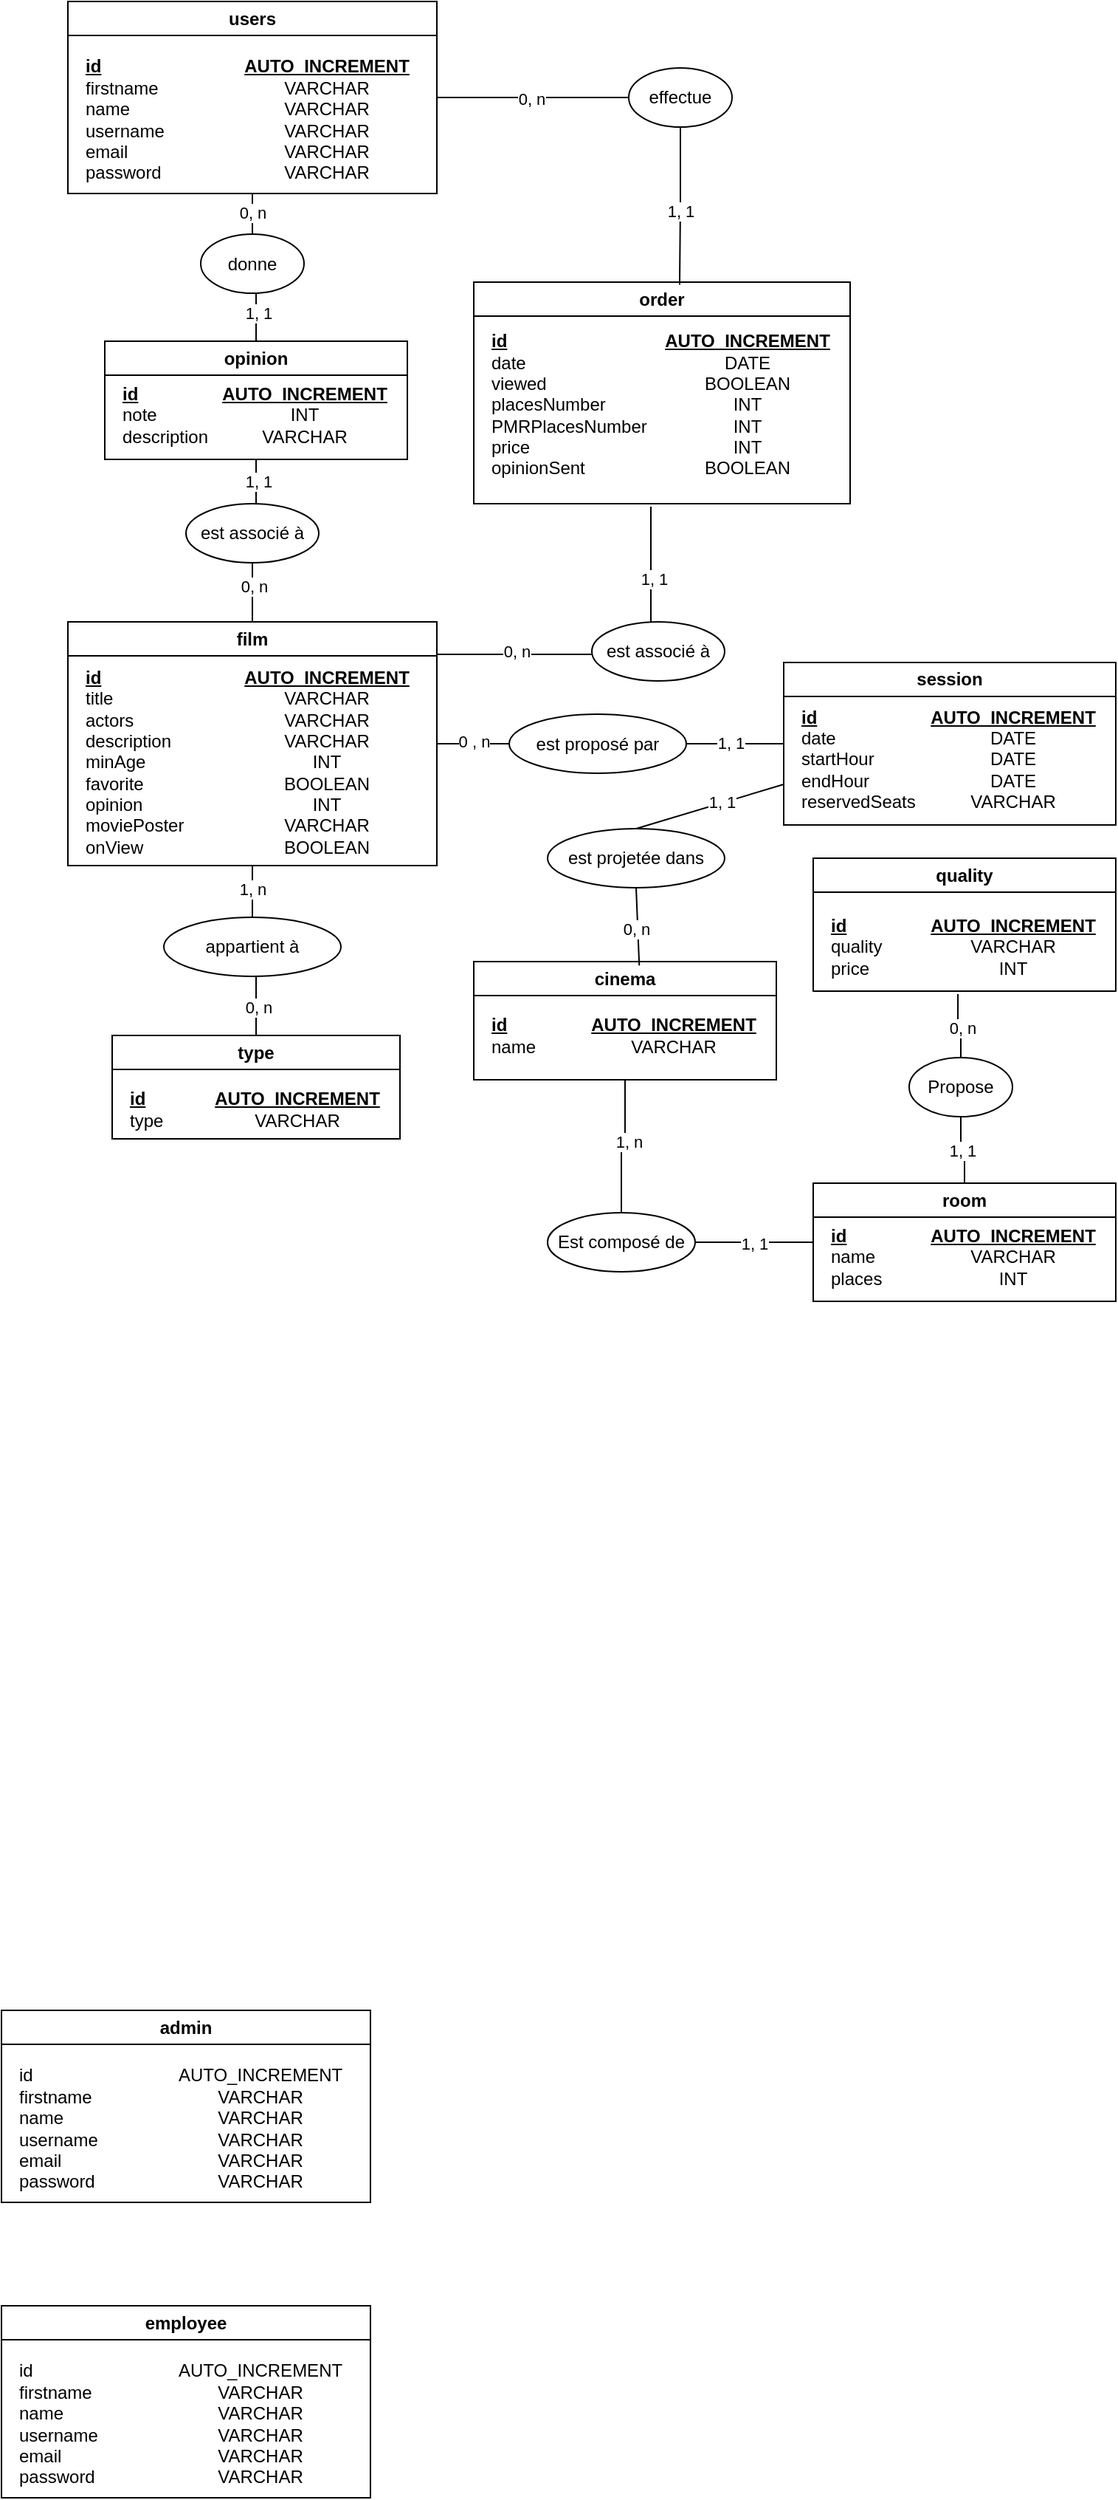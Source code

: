 <mxfile version="26.2.12">
  <diagram name="Page-1" id="671RRiFCWpEk_SXeamfu">
    <mxGraphModel dx="948" dy="1792" grid="1" gridSize="10" guides="1" tooltips="1" connect="1" arrows="1" fold="1" page="1" pageScale="1" pageWidth="827" pageHeight="1169" math="0" shadow="0">
      <root>
        <mxCell id="0" />
        <mxCell id="1" parent="0" />
        <mxCell id="kYReCTsqhSqgmGwsNXHj-63" style="edgeStyle=orthogonalEdgeStyle;rounded=0;orthogonalLoop=1;jettySize=auto;html=1;exitX=1;exitY=0.5;exitDx=0;exitDy=0;entryX=0;entryY=0.5;entryDx=0;entryDy=0;strokeColor=default;endArrow=none;endFill=0;" parent="1" source="kYReCTsqhSqgmGwsNXHj-41" target="kYReCTsqhSqgmGwsNXHj-62" edge="1">
          <mxGeometry relative="1" as="geometry" />
        </mxCell>
        <mxCell id="kYReCTsqhSqgmGwsNXHj-65" value="0 , n" style="edgeLabel;html=1;align=center;verticalAlign=middle;resizable=0;points=[];" parent="kYReCTsqhSqgmGwsNXHj-63" vertex="1" connectable="0">
          <mxGeometry y="2" relative="1" as="geometry">
            <mxPoint as="offset" />
          </mxGeometry>
        </mxCell>
        <mxCell id="kYReCTsqhSqgmGwsNXHj-41" value="film" style="swimlane;whiteSpace=wrap;html=1;fillColor=#FFFFFF;gradientColor=none;swimlaneLine=1;rounded=0;shadow=0;glass=0;startSize=23;" parent="1" vertex="1">
          <mxGeometry x="55" y="-120" width="250" height="165" as="geometry" />
        </mxCell>
        <mxCell id="kYReCTsqhSqgmGwsNXHj-42" value="&lt;b&gt;&lt;u&gt;AUTO_INCREMENT&lt;/u&gt;&lt;/b&gt;&lt;div&gt;VARCHAR&lt;/div&gt;&lt;div&gt;VARCHAR&lt;/div&gt;&lt;div&gt;VARCHAR&lt;/div&gt;&lt;div&gt;INT&lt;/div&gt;&lt;div&gt;BOOLEAN&lt;/div&gt;&lt;div&gt;INT&lt;/div&gt;&lt;div&gt;VARCHAR&lt;/div&gt;&lt;div&gt;BOOLEAN&lt;/div&gt;" style="text;html=1;align=center;verticalAlign=middle;resizable=0;points=[];autosize=1;strokeColor=none;fillColor=none;" parent="kYReCTsqhSqgmGwsNXHj-41" vertex="1">
          <mxGeometry x="105" y="25" width="140" height="140" as="geometry" />
        </mxCell>
        <mxCell id="kYReCTsqhSqgmGwsNXHj-43" value="&lt;b&gt;&lt;u&gt;id&lt;/u&gt;&lt;/b&gt;&lt;div&gt;title&lt;/div&gt;&lt;div style=&quot;&quot;&gt;actors&lt;/div&gt;&lt;div&gt;description&lt;/div&gt;&lt;div&gt;minAge&lt;/div&gt;&lt;div&gt;favorite&lt;/div&gt;&lt;div&gt;opinion&lt;/div&gt;&lt;div&gt;moviePoster&lt;/div&gt;&lt;div&gt;onView&lt;/div&gt;" style="text;html=1;align=left;verticalAlign=middle;resizable=0;points=[];autosize=1;strokeColor=none;fillColor=none;" parent="kYReCTsqhSqgmGwsNXHj-41" vertex="1">
          <mxGeometry x="10" y="25" width="90" height="140" as="geometry" />
        </mxCell>
        <mxCell id="kYReCTsqhSqgmGwsNXHj-59" value="session" style="swimlane;whiteSpace=wrap;html=1;fillColor=#FFFFFF;gradientColor=none;swimlaneLine=1;rounded=0;shadow=0;glass=0;" parent="1" vertex="1">
          <mxGeometry x="540" y="-92.5" width="225" height="110" as="geometry" />
        </mxCell>
        <mxCell id="kYReCTsqhSqgmGwsNXHj-60" value="&lt;b&gt;&lt;u&gt;AUTO_INCREMENT&lt;/u&gt;&lt;/b&gt;&lt;div&gt;&lt;span style=&quot;background-color: transparent; color: light-dark(rgb(0, 0, 0), rgb(255, 255, 255));&quot;&gt;DATE&lt;/span&gt;&lt;div&gt;DATE&lt;/div&gt;&lt;div&gt;DATE&lt;/div&gt;&lt;div&gt;VARCHAR&lt;/div&gt;&lt;/div&gt;" style="text;html=1;align=center;verticalAlign=middle;resizable=0;points=[];autosize=1;strokeColor=none;fillColor=none;" parent="kYReCTsqhSqgmGwsNXHj-59" vertex="1">
          <mxGeometry x="85" y="20" width="140" height="90" as="geometry" />
        </mxCell>
        <mxCell id="kYReCTsqhSqgmGwsNXHj-61" value="&lt;b&gt;&lt;u&gt;id&lt;/u&gt;&lt;/b&gt;&lt;div&gt;&lt;div&gt;date&lt;/div&gt;&lt;/div&gt;&lt;div style=&quot;&quot;&gt;startHour&lt;/div&gt;&lt;div&gt;endHour&lt;/div&gt;&lt;div&gt;reservedSeats&lt;/div&gt;" style="text;html=1;align=left;verticalAlign=middle;resizable=0;points=[];autosize=1;strokeColor=none;fillColor=none;" parent="kYReCTsqhSqgmGwsNXHj-59" vertex="1">
          <mxGeometry x="10" y="20" width="100" height="90" as="geometry" />
        </mxCell>
        <mxCell id="kYReCTsqhSqgmGwsNXHj-64" style="edgeStyle=orthogonalEdgeStyle;rounded=0;orthogonalLoop=1;jettySize=auto;html=1;exitX=1;exitY=0.5;exitDx=0;exitDy=0;endArrow=none;endFill=1;startFill=0;entryX=0;entryY=0.5;entryDx=0;entryDy=0;" parent="1" source="kYReCTsqhSqgmGwsNXHj-62" target="kYReCTsqhSqgmGwsNXHj-59" edge="1">
          <mxGeometry relative="1" as="geometry">
            <mxPoint x="470" y="90" as="targetPoint" />
          </mxGeometry>
        </mxCell>
        <mxCell id="kYReCTsqhSqgmGwsNXHj-66" value="1, 1" style="edgeLabel;html=1;align=center;verticalAlign=middle;resizable=0;points=[];" parent="kYReCTsqhSqgmGwsNXHj-64" vertex="1" connectable="0">
          <mxGeometry x="-0.1" y="1" relative="1" as="geometry">
            <mxPoint as="offset" />
          </mxGeometry>
        </mxCell>
        <mxCell id="kYReCTsqhSqgmGwsNXHj-62" value="est proposé par" style="ellipse;whiteSpace=wrap;html=1;" parent="1" vertex="1">
          <mxGeometry x="354" y="-57.5" width="120" height="40" as="geometry" />
        </mxCell>
        <mxCell id="kYReCTsqhSqgmGwsNXHj-84" style="edgeStyle=orthogonalEdgeStyle;rounded=0;orthogonalLoop=1;jettySize=auto;html=1;exitX=0.5;exitY=0;exitDx=0;exitDy=0;entryX=0.5;entryY=1;entryDx=0;entryDy=0;endArrow=none;endFill=0;" parent="1" source="kYReCTsqhSqgmGwsNXHj-67" target="kYReCTsqhSqgmGwsNXHj-83" edge="1">
          <mxGeometry relative="1" as="geometry" />
        </mxCell>
        <mxCell id="kYReCTsqhSqgmGwsNXHj-86" value="1, 1" style="edgeLabel;html=1;align=center;verticalAlign=middle;resizable=0;points=[];" parent="kYReCTsqhSqgmGwsNXHj-84" vertex="1" connectable="0">
          <mxGeometry x="0.044" y="-1" relative="1" as="geometry">
            <mxPoint as="offset" />
          </mxGeometry>
        </mxCell>
        <mxCell id="kYReCTsqhSqgmGwsNXHj-67" value="room" style="swimlane;whiteSpace=wrap;html=1;fillColor=#FFFFFF;gradientColor=none;swimlaneLine=1;rounded=0;shadow=0;glass=0;" parent="1" vertex="1">
          <mxGeometry x="560" y="260" width="205" height="80" as="geometry" />
        </mxCell>
        <mxCell id="kYReCTsqhSqgmGwsNXHj-68" value="&lt;u&gt;&lt;b&gt;AUTO_INCREMENT&lt;/b&gt;&lt;/u&gt;&lt;div&gt;VARCHAR&lt;/div&gt;&lt;div&gt;INT&lt;/div&gt;" style="text;html=1;align=center;verticalAlign=middle;resizable=0;points=[];autosize=1;strokeColor=none;fillColor=none;" parent="kYReCTsqhSqgmGwsNXHj-67" vertex="1">
          <mxGeometry x="65" y="20" width="140" height="60" as="geometry" />
        </mxCell>
        <mxCell id="kYReCTsqhSqgmGwsNXHj-69" value="&lt;b&gt;&lt;u&gt;id&lt;/u&gt;&lt;/b&gt;&lt;div&gt;name&lt;br&gt;&lt;div&gt;places&lt;/div&gt;&lt;/div&gt;" style="text;html=1;align=left;verticalAlign=middle;resizable=0;points=[];autosize=1;strokeColor=none;fillColor=none;" parent="kYReCTsqhSqgmGwsNXHj-67" vertex="1">
          <mxGeometry x="10" y="20" width="60" height="60" as="geometry" />
        </mxCell>
        <mxCell id="kYReCTsqhSqgmGwsNXHj-70" value="quality" style="swimlane;whiteSpace=wrap;html=1;fillColor=#FFFFFF;gradientColor=none;swimlaneLine=1;rounded=0;shadow=0;glass=0;" parent="1" vertex="1">
          <mxGeometry x="560" y="40" width="205" height="90" as="geometry" />
        </mxCell>
        <mxCell id="kYReCTsqhSqgmGwsNXHj-71" value="&lt;b&gt;&lt;u&gt;AUTO_INCREMENT&lt;/u&gt;&lt;/b&gt;&lt;div&gt;VARCHAR&lt;/div&gt;&lt;div&gt;INT&lt;/div&gt;" style="text;html=1;align=center;verticalAlign=middle;resizable=0;points=[];autosize=1;strokeColor=none;fillColor=none;" parent="kYReCTsqhSqgmGwsNXHj-70" vertex="1">
          <mxGeometry x="65" y="30" width="140" height="60" as="geometry" />
        </mxCell>
        <mxCell id="kYReCTsqhSqgmGwsNXHj-72" value="&lt;b&gt;&lt;u&gt;id&lt;/u&gt;&lt;/b&gt;&lt;div&gt;quality&lt;br&gt;&lt;div&gt;price&lt;/div&gt;&lt;/div&gt;" style="text;html=1;align=left;verticalAlign=middle;resizable=0;points=[];autosize=1;strokeColor=none;fillColor=none;" parent="kYReCTsqhSqgmGwsNXHj-70" vertex="1">
          <mxGeometry x="10" y="30" width="60" height="60" as="geometry" />
        </mxCell>
        <mxCell id="kYReCTsqhSqgmGwsNXHj-73" value="cinema" style="swimlane;whiteSpace=wrap;html=1;fillColor=#FFFFFF;gradientColor=none;swimlaneLine=1;rounded=0;shadow=0;glass=0;" parent="1" vertex="1">
          <mxGeometry x="330" y="110" width="205" height="80" as="geometry" />
        </mxCell>
        <mxCell id="kYReCTsqhSqgmGwsNXHj-74" value="&lt;b&gt;&lt;u&gt;AUTO_INCREMENT&lt;/u&gt;&lt;/b&gt;&lt;div&gt;VARCHAR&lt;/div&gt;" style="text;html=1;align=center;verticalAlign=middle;resizable=0;points=[];autosize=1;strokeColor=none;fillColor=none;" parent="kYReCTsqhSqgmGwsNXHj-73" vertex="1">
          <mxGeometry x="65" y="30" width="140" height="40" as="geometry" />
        </mxCell>
        <mxCell id="kYReCTsqhSqgmGwsNXHj-75" value="&lt;u style=&quot;&quot;&gt;&lt;b&gt;id&lt;/b&gt;&lt;/u&gt;&lt;div&gt;name&lt;/div&gt;" style="text;html=1;align=left;verticalAlign=middle;resizable=0;points=[];autosize=1;strokeColor=none;fillColor=none;" parent="kYReCTsqhSqgmGwsNXHj-73" vertex="1">
          <mxGeometry x="10" y="30" width="50" height="40" as="geometry" />
        </mxCell>
        <mxCell id="kYReCTsqhSqgmGwsNXHj-80" style="edgeStyle=orthogonalEdgeStyle;rounded=0;orthogonalLoop=1;jettySize=auto;html=1;exitX=1;exitY=0.5;exitDx=0;exitDy=0;entryX=0;entryY=0.5;entryDx=0;entryDy=0;endArrow=none;endFill=1;startFill=0;" parent="1" source="kYReCTsqhSqgmGwsNXHj-76" target="kYReCTsqhSqgmGwsNXHj-67" edge="1">
          <mxGeometry relative="1" as="geometry" />
        </mxCell>
        <mxCell id="kYReCTsqhSqgmGwsNXHj-82" value="1, 1" style="edgeLabel;html=1;align=center;verticalAlign=middle;resizable=0;points=[];" parent="kYReCTsqhSqgmGwsNXHj-80" vertex="1" connectable="0">
          <mxGeometry y="-1" relative="1" as="geometry">
            <mxPoint as="offset" />
          </mxGeometry>
        </mxCell>
        <mxCell id="kYReCTsqhSqgmGwsNXHj-76" value="Est composé de" style="ellipse;whiteSpace=wrap;html=1;" parent="1" vertex="1">
          <mxGeometry x="380" y="280" width="100" height="40" as="geometry" />
        </mxCell>
        <mxCell id="kYReCTsqhSqgmGwsNXHj-78" style="edgeStyle=orthogonalEdgeStyle;rounded=0;orthogonalLoop=1;jettySize=auto;html=1;endArrow=none;endFill=0;exitX=0.5;exitY=1;exitDx=0;exitDy=0;" parent="1" source="kYReCTsqhSqgmGwsNXHj-73" target="kYReCTsqhSqgmGwsNXHj-76" edge="1">
          <mxGeometry relative="1" as="geometry" />
        </mxCell>
        <mxCell id="kYReCTsqhSqgmGwsNXHj-81" value="1, n" style="edgeLabel;html=1;align=center;verticalAlign=middle;resizable=0;points=[];" parent="kYReCTsqhSqgmGwsNXHj-78" vertex="1" connectable="0">
          <mxGeometry x="-0.1" y="2" relative="1" as="geometry">
            <mxPoint as="offset" />
          </mxGeometry>
        </mxCell>
        <mxCell id="kYReCTsqhSqgmGwsNXHj-83" value="Propose" style="ellipse;whiteSpace=wrap;html=1;" parent="1" vertex="1">
          <mxGeometry x="625" y="175" width="70" height="40" as="geometry" />
        </mxCell>
        <mxCell id="kYReCTsqhSqgmGwsNXHj-85" style="edgeStyle=orthogonalEdgeStyle;rounded=0;orthogonalLoop=1;jettySize=auto;html=1;entryX=0.236;entryY=1.033;entryDx=0;entryDy=0;entryPerimeter=0;endArrow=none;endFill=1;startFill=0;" parent="1" source="kYReCTsqhSqgmGwsNXHj-83" target="kYReCTsqhSqgmGwsNXHj-71" edge="1">
          <mxGeometry relative="1" as="geometry" />
        </mxCell>
        <mxCell id="kYReCTsqhSqgmGwsNXHj-87" value="0, n" style="edgeLabel;html=1;align=center;verticalAlign=middle;resizable=0;points=[];" parent="kYReCTsqhSqgmGwsNXHj-85" vertex="1" connectable="0">
          <mxGeometry x="-0.118" y="-1" relative="1" as="geometry">
            <mxPoint as="offset" />
          </mxGeometry>
        </mxCell>
        <mxCell id="kYReCTsqhSqgmGwsNXHj-90" value="est projetée dans" style="ellipse;whiteSpace=wrap;html=1;" parent="1" vertex="1">
          <mxGeometry x="380" y="20" width="120" height="40" as="geometry" />
        </mxCell>
        <mxCell id="kYReCTsqhSqgmGwsNXHj-92" value="type" style="swimlane;whiteSpace=wrap;html=1;fillColor=#FFFFFF;gradientColor=none;swimlaneLine=1;rounded=0;shadow=0;glass=0;" parent="1" vertex="1">
          <mxGeometry x="85" y="160" width="195" height="70" as="geometry" />
        </mxCell>
        <mxCell id="kYReCTsqhSqgmGwsNXHj-93" value="&lt;b&gt;&lt;u&gt;AUTO_INCREMENT&lt;/u&gt;&lt;/b&gt;&lt;div&gt;VARCHAR&lt;/div&gt;" style="text;html=1;align=center;verticalAlign=middle;resizable=0;points=[];autosize=1;strokeColor=none;fillColor=none;" parent="kYReCTsqhSqgmGwsNXHj-92" vertex="1">
          <mxGeometry x="55" y="30" width="140" height="40" as="geometry" />
        </mxCell>
        <mxCell id="kYReCTsqhSqgmGwsNXHj-94" value="&lt;b&gt;&lt;u&gt;id&lt;/u&gt;&lt;/b&gt;&lt;div&gt;type&lt;/div&gt;" style="text;html=1;align=left;verticalAlign=middle;resizable=0;points=[];autosize=1;strokeColor=none;fillColor=none;" parent="kYReCTsqhSqgmGwsNXHj-92" vertex="1">
          <mxGeometry x="10" y="30" width="50" height="40" as="geometry" />
        </mxCell>
        <mxCell id="kYReCTsqhSqgmGwsNXHj-100" value="" style="endArrow=none;html=1;rounded=0;entryX=0;entryY=0.75;entryDx=0;entryDy=0;exitX=0.5;exitY=0;exitDx=0;exitDy=0;" parent="1" source="kYReCTsqhSqgmGwsNXHj-90" target="kYReCTsqhSqgmGwsNXHj-59" edge="1">
          <mxGeometry width="50" height="50" relative="1" as="geometry">
            <mxPoint x="370" y="320" as="sourcePoint" />
            <mxPoint x="420" y="270" as="targetPoint" />
          </mxGeometry>
        </mxCell>
        <mxCell id="kYReCTsqhSqgmGwsNXHj-101" value="1, 1" style="edgeLabel;html=1;align=center;verticalAlign=middle;resizable=0;points=[];" parent="kYReCTsqhSqgmGwsNXHj-100" vertex="1" connectable="0">
          <mxGeometry x="0.162" y="1" relative="1" as="geometry">
            <mxPoint as="offset" />
          </mxGeometry>
        </mxCell>
        <mxCell id="kYReCTsqhSqgmGwsNXHj-102" value="" style="endArrow=none;html=1;rounded=0;exitX=0.5;exitY=1;exitDx=0;exitDy=0;entryX=0.547;entryY=0.033;entryDx=0;entryDy=0;endFill=1;entryPerimeter=0;startFill=0;" parent="1" source="kYReCTsqhSqgmGwsNXHj-90" target="kYReCTsqhSqgmGwsNXHj-73" edge="1">
          <mxGeometry width="50" height="50" relative="1" as="geometry">
            <mxPoint x="420" y="270" as="sourcePoint" />
            <mxPoint x="370" y="320" as="targetPoint" />
          </mxGeometry>
        </mxCell>
        <mxCell id="kYReCTsqhSqgmGwsNXHj-103" value="0, n" style="edgeLabel;html=1;align=center;verticalAlign=middle;resizable=0;points=[];" parent="kYReCTsqhSqgmGwsNXHj-102" vertex="1" connectable="0">
          <mxGeometry x="0.064" y="-2" relative="1" as="geometry">
            <mxPoint x="1" as="offset" />
          </mxGeometry>
        </mxCell>
        <mxCell id="kYReCTsqhSqgmGwsNXHj-113" value="admin" style="swimlane;whiteSpace=wrap;html=1;fillColor=#FFFFFF;gradientColor=none;swimlaneLine=1;rounded=0;shadow=0;glass=0;startSize=23;" parent="1" vertex="1">
          <mxGeometry x="10" y="820" width="250" height="130" as="geometry" />
        </mxCell>
        <mxCell id="kYReCTsqhSqgmGwsNXHj-114" value="AUTO_INCREMENT&lt;div&gt;VARCHAR&lt;/div&gt;&lt;div&gt;VARCHAR&lt;/div&gt;&lt;div&gt;VARCHAR&lt;/div&gt;&lt;div&gt;VARCHAR&lt;/div&gt;&lt;div&gt;VARCHAR&lt;/div&gt;" style="text;html=1;align=center;verticalAlign=middle;resizable=0;points=[];autosize=1;strokeColor=none;fillColor=none;" parent="kYReCTsqhSqgmGwsNXHj-113" vertex="1">
          <mxGeometry x="110" y="30" width="130" height="100" as="geometry" />
        </mxCell>
        <mxCell id="kYReCTsqhSqgmGwsNXHj-115" value="&lt;div&gt;id&lt;/div&gt;&lt;div&gt;firstname&lt;br&gt;&lt;div&gt;name&lt;/div&gt;&lt;/div&gt;&lt;div style=&quot;&quot;&gt;username&lt;/div&gt;&lt;div&gt;email&lt;/div&gt;&lt;div&gt;password&lt;/div&gt;" style="text;html=1;align=left;verticalAlign=middle;resizable=0;points=[];autosize=1;strokeColor=none;fillColor=none;" parent="kYReCTsqhSqgmGwsNXHj-113" vertex="1">
          <mxGeometry x="10" y="30" width="80" height="100" as="geometry" />
        </mxCell>
        <mxCell id="kYReCTsqhSqgmGwsNXHj-116" value="employee" style="swimlane;whiteSpace=wrap;html=1;fillColor=#FFFFFF;gradientColor=none;swimlaneLine=1;rounded=0;shadow=0;glass=0;startSize=23;" parent="1" vertex="1">
          <mxGeometry x="10" y="1020" width="250" height="130" as="geometry" />
        </mxCell>
        <mxCell id="kYReCTsqhSqgmGwsNXHj-117" value="AUTO_INCREMENT&lt;div&gt;VARCHAR&lt;/div&gt;&lt;div&gt;VARCHAR&lt;/div&gt;&lt;div&gt;VARCHAR&lt;/div&gt;&lt;div&gt;VARCHAR&lt;/div&gt;&lt;div&gt;VARCHAR&lt;/div&gt;" style="text;html=1;align=center;verticalAlign=middle;resizable=0;points=[];autosize=1;strokeColor=none;fillColor=none;" parent="kYReCTsqhSqgmGwsNXHj-116" vertex="1">
          <mxGeometry x="110" y="30" width="130" height="100" as="geometry" />
        </mxCell>
        <mxCell id="kYReCTsqhSqgmGwsNXHj-118" value="id&lt;div&gt;firstname&lt;br&gt;&lt;div&gt;name&lt;/div&gt;&lt;/div&gt;&lt;div style=&quot;&quot;&gt;username&lt;/div&gt;&lt;div&gt;email&lt;/div&gt;&lt;div&gt;password&lt;/div&gt;" style="text;html=1;align=left;verticalAlign=middle;resizable=0;points=[];autosize=1;strokeColor=none;fillColor=none;" parent="kYReCTsqhSqgmGwsNXHj-116" vertex="1">
          <mxGeometry x="10" y="30" width="80" height="100" as="geometry" />
        </mxCell>
        <mxCell id="9Si1kQlY4C0V5wrV8bb7-7" value="" style="group" parent="1" vertex="1" connectable="0">
          <mxGeometry x="80" y="-310" width="205" height="112" as="geometry" />
        </mxCell>
        <mxCell id="9Si1kQlY4C0V5wrV8bb7-1" value="opinion" style="swimlane;whiteSpace=wrap;html=1;fillColor=#FFFFFF;gradientColor=none;swimlaneLine=1;rounded=0;shadow=0;glass=0;startSize=23;" parent="9Si1kQlY4C0V5wrV8bb7-7" vertex="1">
          <mxGeometry width="205" height="80" as="geometry" />
        </mxCell>
        <mxCell id="9Si1kQlY4C0V5wrV8bb7-2" value="&lt;b&gt;&lt;u&gt;AUTO_INCREMENT&lt;/u&gt;&lt;/b&gt;&lt;div&gt;INT&lt;/div&gt;&lt;div&gt;VARCHAR&lt;/div&gt;" style="text;html=1;align=center;verticalAlign=middle;resizable=0;points=[];autosize=1;strokeColor=none;fillColor=none;" parent="9Si1kQlY4C0V5wrV8bb7-1" vertex="1">
          <mxGeometry x="65" y="20" width="140" height="60" as="geometry" />
        </mxCell>
        <mxCell id="9Si1kQlY4C0V5wrV8bb7-3" value="&lt;b&gt;&lt;u&gt;id&lt;/u&gt;&lt;/b&gt;&lt;div&gt;note&lt;/div&gt;&lt;div&gt;description&lt;/div&gt;" style="text;html=1;align=left;verticalAlign=middle;resizable=0;points=[];autosize=1;strokeColor=none;fillColor=none;" parent="9Si1kQlY4C0V5wrV8bb7-1" vertex="1">
          <mxGeometry x="10" y="20" width="80" height="60" as="geometry" />
        </mxCell>
        <mxCell id="-zPosS0i2HtccT8vubnt-8" style="edgeStyle=orthogonalEdgeStyle;rounded=0;orthogonalLoop=1;jettySize=auto;html=1;entryX=0.5;entryY=0;entryDx=0;entryDy=0;endArrow=none;startFill=0;" parent="1" source="kYReCTsqhSqgmGwsNXHj-41" target="kYReCTsqhSqgmGwsNXHj-92" edge="1">
          <mxGeometry relative="1" as="geometry">
            <mxPoint x="145.07" y="110" as="targetPoint" />
          </mxGeometry>
        </mxCell>
        <mxCell id="-zPosS0i2HtccT8vubnt-13" value="1, n" style="edgeLabel;html=1;align=center;verticalAlign=middle;resizable=0;points=[];" parent="-zPosS0i2HtccT8vubnt-8" vertex="1" connectable="0">
          <mxGeometry x="-0.248" y="4" relative="1" as="geometry">
            <mxPoint x="-4" y="-28" as="offset" />
          </mxGeometry>
        </mxCell>
        <mxCell id="5OY4nGANmK2A7hlxo0Kv-2" value="0, n" style="edgeLabel;html=1;align=center;verticalAlign=middle;resizable=0;points=[];" parent="-zPosS0i2HtccT8vubnt-8" vertex="1" connectable="0">
          <mxGeometry x="0.679" y="1" relative="1" as="geometry">
            <mxPoint as="offset" />
          </mxGeometry>
        </mxCell>
        <mxCell id="-zPosS0i2HtccT8vubnt-14" style="edgeStyle=orthogonalEdgeStyle;rounded=0;orthogonalLoop=1;jettySize=auto;html=1;entryX=0;entryY=0.5;entryDx=0;entryDy=0;endArrow=none;endFill=0;" parent="1" source="-zPosS0i2HtccT8vubnt-16" target="-zPosS0i2HtccT8vubnt-24" edge="1">
          <mxGeometry relative="1" as="geometry" />
        </mxCell>
        <mxCell id="-zPosS0i2HtccT8vubnt-15" value="0, n" style="edgeLabel;html=1;align=center;verticalAlign=middle;resizable=0;points=[];" parent="-zPosS0i2HtccT8vubnt-14" vertex="1" connectable="0">
          <mxGeometry x="-0.017" y="-1" relative="1" as="geometry">
            <mxPoint as="offset" />
          </mxGeometry>
        </mxCell>
        <mxCell id="-zPosS0i2HtccT8vubnt-25" style="edgeStyle=orthogonalEdgeStyle;rounded=0;orthogonalLoop=1;jettySize=auto;html=1;endArrow=none;startFill=0;" parent="1" source="-zPosS0i2HtccT8vubnt-16" target="9Si1kQlY4C0V5wrV8bb7-1" edge="1">
          <mxGeometry relative="1" as="geometry" />
        </mxCell>
        <mxCell id="-zPosS0i2HtccT8vubnt-29" value="0, n" style="edgeLabel;html=1;align=center;verticalAlign=middle;resizable=0;points=[];" parent="-zPosS0i2HtccT8vubnt-25" vertex="1" connectable="0">
          <mxGeometry x="-0.75" relative="1" as="geometry">
            <mxPoint as="offset" />
          </mxGeometry>
        </mxCell>
        <mxCell id="-zPosS0i2HtccT8vubnt-30" value="1, 1" style="edgeLabel;html=1;align=center;verticalAlign=middle;resizable=0;points=[];" parent="-zPosS0i2HtccT8vubnt-25" vertex="1" connectable="0">
          <mxGeometry x="0.45" y="1" relative="1" as="geometry">
            <mxPoint y="9" as="offset" />
          </mxGeometry>
        </mxCell>
        <mxCell id="-zPosS0i2HtccT8vubnt-16" value="users" style="swimlane;whiteSpace=wrap;html=1;fillColor=#FFFFFF;gradientColor=none;swimlaneLine=1;rounded=0;shadow=0;glass=0;startSize=23;" parent="1" vertex="1">
          <mxGeometry x="55" y="-540" width="250" height="130" as="geometry" />
        </mxCell>
        <mxCell id="-zPosS0i2HtccT8vubnt-17" value="&lt;b&gt;&lt;u&gt;AUTO_INCREMENT&lt;/u&gt;&lt;/b&gt;&lt;div&gt;VARCHAR&lt;/div&gt;&lt;div&gt;VARCHAR&lt;/div&gt;&lt;div&gt;VARCHAR&lt;/div&gt;&lt;div&gt;VARCHAR&lt;/div&gt;&lt;div&gt;VARCHAR&lt;/div&gt;" style="text;html=1;align=center;verticalAlign=middle;resizable=0;points=[];autosize=1;strokeColor=none;fillColor=none;" parent="-zPosS0i2HtccT8vubnt-16" vertex="1">
          <mxGeometry x="105" y="30" width="140" height="100" as="geometry" />
        </mxCell>
        <mxCell id="-zPosS0i2HtccT8vubnt-18" value="&lt;u&gt;&lt;b&gt;id&lt;/b&gt;&lt;/u&gt;&lt;div&gt;firstname&lt;div&gt;name&lt;/div&gt;&lt;/div&gt;&lt;div style=&quot;&quot;&gt;username&lt;/div&gt;&lt;div&gt;email&lt;/div&gt;&lt;div&gt;password&lt;/div&gt;" style="text;html=1;align=left;verticalAlign=middle;resizable=0;points=[];autosize=1;strokeColor=none;fillColor=none;" parent="-zPosS0i2HtccT8vubnt-16" vertex="1">
          <mxGeometry x="10" y="30" width="80" height="100" as="geometry" />
        </mxCell>
        <mxCell id="-zPosS0i2HtccT8vubnt-40" style="edgeStyle=orthogonalEdgeStyle;rounded=0;orthogonalLoop=1;jettySize=auto;html=1;endArrow=none;startFill=0;exitX=0.5;exitY=1;exitDx=0;exitDy=0;entryX=1.02;entryY=0.121;entryDx=0;entryDy=0;entryPerimeter=0;" parent="1" edge="1">
          <mxGeometry relative="1" as="geometry">
            <mxPoint x="305" y="-98.035" as="targetPoint" />
            <Array as="points">
              <mxPoint x="450" y="-98" />
            </Array>
            <mxPoint x="450" y="-198" as="sourcePoint" />
          </mxGeometry>
        </mxCell>
        <mxCell id="-zPosS0i2HtccT8vubnt-43" value="1, 1" style="edgeLabel;html=1;align=center;verticalAlign=middle;resizable=0;points=[];" parent="-zPosS0i2HtccT8vubnt-40" vertex="1" connectable="0">
          <mxGeometry x="-0.599" y="2" relative="1" as="geometry">
            <mxPoint as="offset" />
          </mxGeometry>
        </mxCell>
        <mxCell id="-zPosS0i2HtccT8vubnt-44" value="0, n" style="edgeLabel;html=1;align=center;verticalAlign=middle;resizable=0;points=[];" parent="-zPosS0i2HtccT8vubnt-40" vertex="1" connectable="0">
          <mxGeometry x="0.565" y="-2" relative="1" as="geometry">
            <mxPoint as="offset" />
          </mxGeometry>
        </mxCell>
        <mxCell id="-zPosS0i2HtccT8vubnt-19" value="order" style="swimlane;whiteSpace=wrap;html=1;fillColor=#FFFFFF;gradientColor=none;swimlaneLine=1;rounded=0;shadow=0;glass=0;" parent="1" vertex="1">
          <mxGeometry x="330" y="-350" width="255" height="150" as="geometry" />
        </mxCell>
        <mxCell id="-zPosS0i2HtccT8vubnt-20" value="&lt;b&gt;&lt;u&gt;AUTO_INCREMENT&lt;/u&gt;&lt;/b&gt;&lt;div&gt;DATE&lt;/div&gt;&lt;div&gt;BOOLEAN&lt;/div&gt;&lt;div&gt;INT&lt;/div&gt;&lt;div&gt;INT&lt;/div&gt;&lt;div&gt;INT&lt;/div&gt;&lt;div&gt;BOOLEAN&lt;/div&gt;" style="text;html=1;align=center;verticalAlign=middle;resizable=0;points=[];autosize=1;strokeColor=none;fillColor=none;" parent="-zPosS0i2HtccT8vubnt-19" vertex="1">
          <mxGeometry x="115" y="28" width="140" height="110" as="geometry" />
        </mxCell>
        <mxCell id="-zPosS0i2HtccT8vubnt-21" value="&lt;b&gt;&lt;u&gt;id&lt;/u&gt;&lt;/b&gt;&lt;div&gt;&lt;div&gt;date&lt;/div&gt;&lt;div&gt;viewed&lt;/div&gt;&lt;div&gt;placesNumber&lt;/div&gt;&lt;div&gt;PMRPlacesNumber&lt;/div&gt;&lt;div&gt;price&lt;/div&gt;&lt;/div&gt;&lt;div&gt;opinionSent&lt;/div&gt;" style="text;html=1;align=left;verticalAlign=middle;resizable=0;points=[];autosize=1;strokeColor=none;fillColor=none;" parent="-zPosS0i2HtccT8vubnt-19" vertex="1">
          <mxGeometry x="10" y="28" width="130" height="110" as="geometry" />
        </mxCell>
        <mxCell id="-zPosS0i2HtccT8vubnt-22" style="edgeStyle=orthogonalEdgeStyle;rounded=0;orthogonalLoop=1;jettySize=auto;html=1;entryX=0.547;entryY=0.012;entryDx=0;entryDy=0;endArrow=none;endFill=1;startFill=0;entryPerimeter=0;" parent="1" source="-zPosS0i2HtccT8vubnt-24" target="-zPosS0i2HtccT8vubnt-19" edge="1">
          <mxGeometry relative="1" as="geometry" />
        </mxCell>
        <mxCell id="-zPosS0i2HtccT8vubnt-23" value="1, 1" style="edgeLabel;html=1;align=center;verticalAlign=middle;resizable=0;points=[];" parent="-zPosS0i2HtccT8vubnt-22" vertex="1" connectable="0">
          <mxGeometry x="0.067" relative="1" as="geometry">
            <mxPoint as="offset" />
          </mxGeometry>
        </mxCell>
        <mxCell id="-zPosS0i2HtccT8vubnt-24" value="effectue" style="ellipse;whiteSpace=wrap;html=1;" parent="1" vertex="1">
          <mxGeometry x="435" y="-495" width="70" height="40" as="geometry" />
        </mxCell>
        <mxCell id="-zPosS0i2HtccT8vubnt-27" value="donne" style="ellipse;whiteSpace=wrap;html=1;" parent="1" vertex="1">
          <mxGeometry x="145" y="-382.5" width="70" height="40" as="geometry" />
        </mxCell>
        <mxCell id="-zPosS0i2HtccT8vubnt-31" style="edgeStyle=orthogonalEdgeStyle;rounded=0;orthogonalLoop=1;jettySize=auto;html=1;endArrow=none;startFill=0;" parent="1" source="9Si1kQlY4C0V5wrV8bb7-1" target="kYReCTsqhSqgmGwsNXHj-41" edge="1">
          <mxGeometry relative="1" as="geometry" />
        </mxCell>
        <mxCell id="-zPosS0i2HtccT8vubnt-36" value="1, 1" style="edgeLabel;html=1;align=center;verticalAlign=middle;resizable=0;points=[];" parent="-zPosS0i2HtccT8vubnt-31" vertex="1" connectable="0">
          <mxGeometry x="-0.832" y="1" relative="1" as="geometry">
            <mxPoint y="5" as="offset" />
          </mxGeometry>
        </mxCell>
        <mxCell id="-zPosS0i2HtccT8vubnt-37" value="0, n" style="edgeLabel;html=1;align=center;verticalAlign=middle;resizable=0;points=[];" parent="-zPosS0i2HtccT8vubnt-31" vertex="1" connectable="0">
          <mxGeometry x="0.565" y="1" relative="1" as="geometry">
            <mxPoint as="offset" />
          </mxGeometry>
        </mxCell>
        <mxCell id="-zPosS0i2HtccT8vubnt-32" value="est associé à" style="ellipse;whiteSpace=wrap;html=1;" parent="1" vertex="1">
          <mxGeometry x="135" y="-200" width="90" height="40" as="geometry" />
        </mxCell>
        <mxCell id="-zPosS0i2HtccT8vubnt-41" value="est associé à" style="ellipse;whiteSpace=wrap;html=1;" parent="1" vertex="1">
          <mxGeometry x="410" y="-120" width="90" height="40" as="geometry" />
        </mxCell>
        <mxCell id="5OY4nGANmK2A7hlxo0Kv-1" value="appartient à" style="ellipse;whiteSpace=wrap;html=1;" parent="1" vertex="1">
          <mxGeometry x="120" y="80" width="120" height="40" as="geometry" />
        </mxCell>
      </root>
    </mxGraphModel>
  </diagram>
</mxfile>
